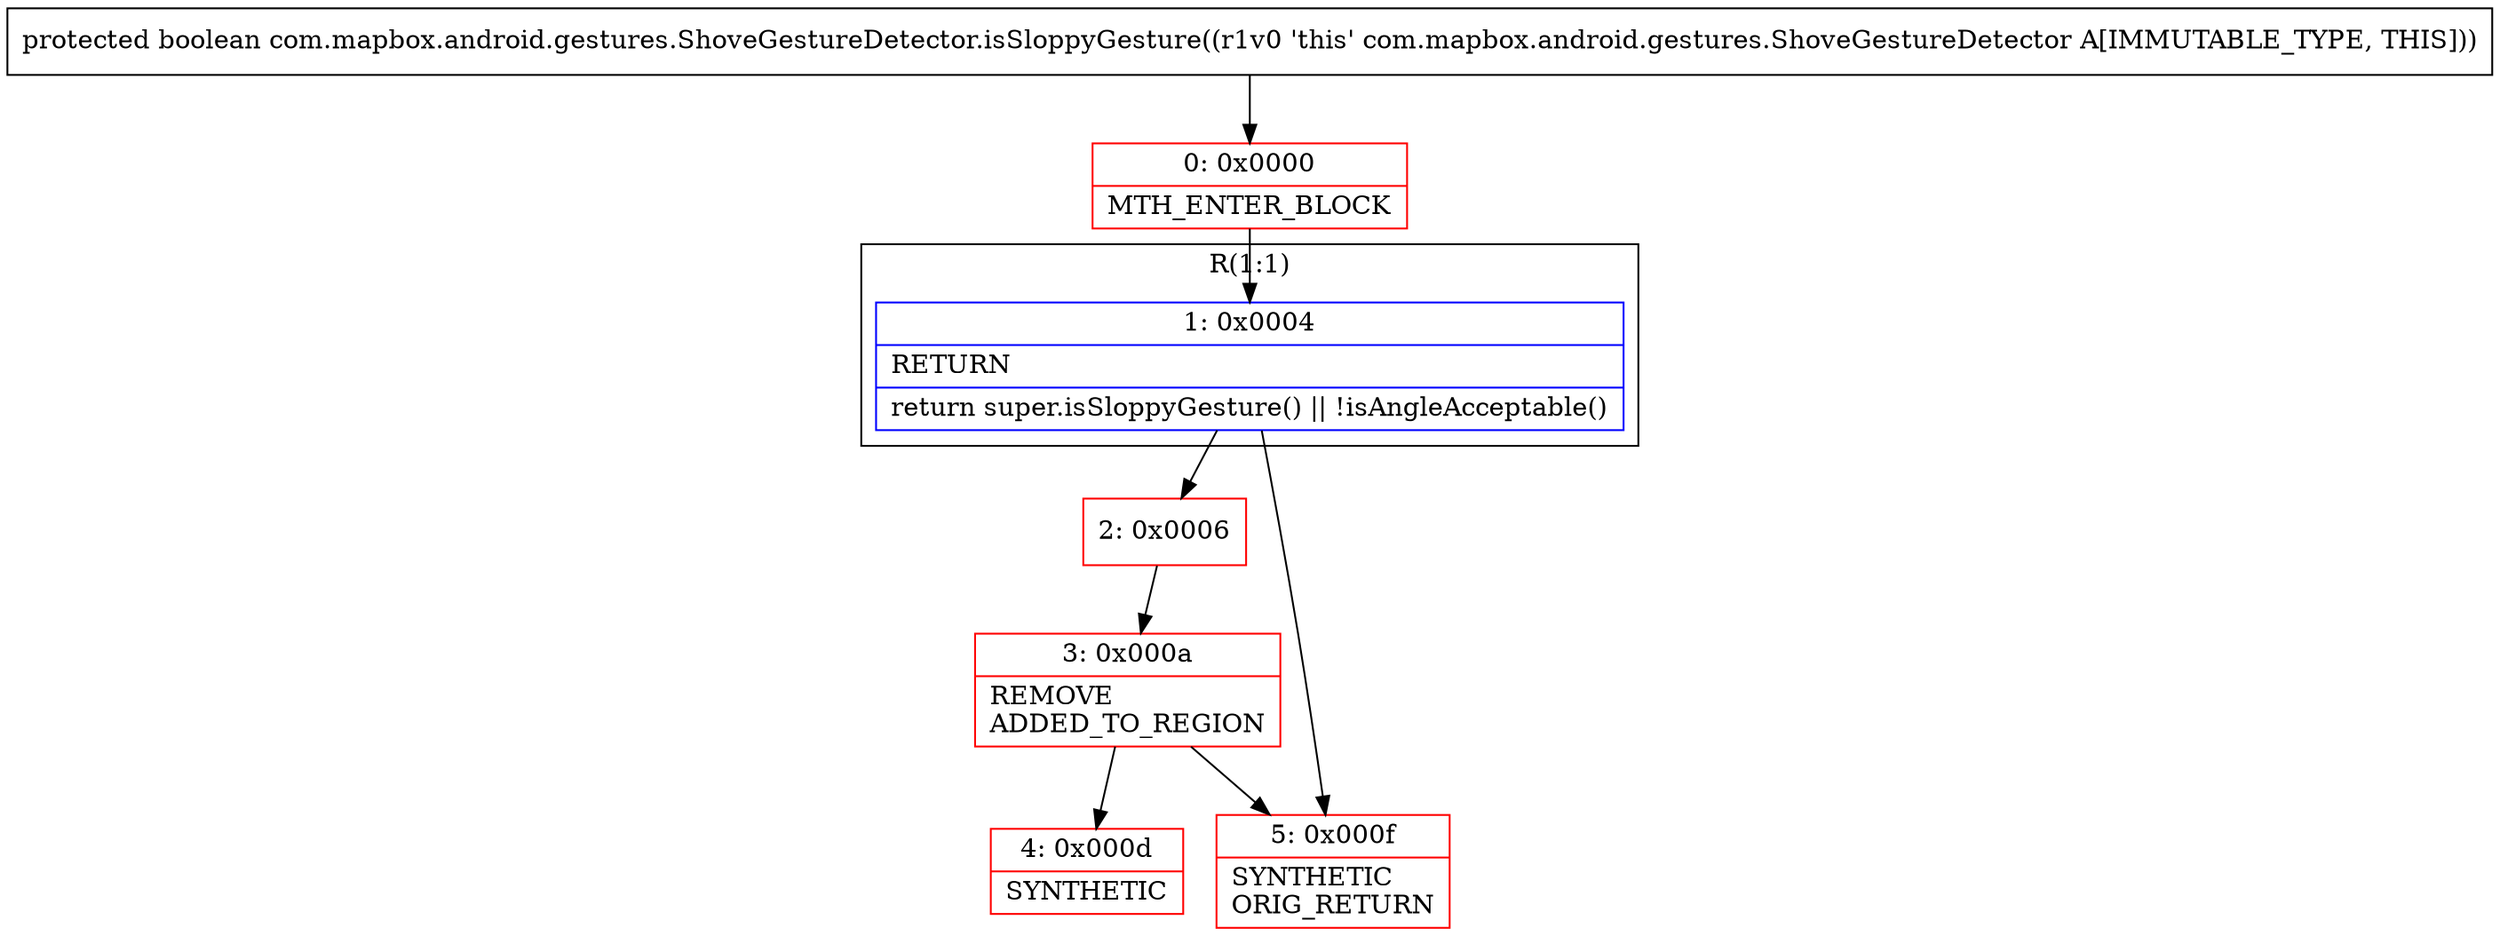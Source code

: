 digraph "CFG forcom.mapbox.android.gestures.ShoveGestureDetector.isSloppyGesture()Z" {
subgraph cluster_Region_1807700540 {
label = "R(1:1)";
node [shape=record,color=blue];
Node_1 [shape=record,label="{1\:\ 0x0004|RETURN\l|return super.isSloppyGesture() \|\| !isAngleAcceptable()\l}"];
}
Node_0 [shape=record,color=red,label="{0\:\ 0x0000|MTH_ENTER_BLOCK\l}"];
Node_2 [shape=record,color=red,label="{2\:\ 0x0006}"];
Node_3 [shape=record,color=red,label="{3\:\ 0x000a|REMOVE\lADDED_TO_REGION\l}"];
Node_4 [shape=record,color=red,label="{4\:\ 0x000d|SYNTHETIC\l}"];
Node_5 [shape=record,color=red,label="{5\:\ 0x000f|SYNTHETIC\lORIG_RETURN\l}"];
MethodNode[shape=record,label="{protected boolean com.mapbox.android.gestures.ShoveGestureDetector.isSloppyGesture((r1v0 'this' com.mapbox.android.gestures.ShoveGestureDetector A[IMMUTABLE_TYPE, THIS])) }"];
MethodNode -> Node_0;
Node_1 -> Node_2;
Node_1 -> Node_5;
Node_0 -> Node_1;
Node_2 -> Node_3;
Node_3 -> Node_4;
Node_3 -> Node_5;
}

